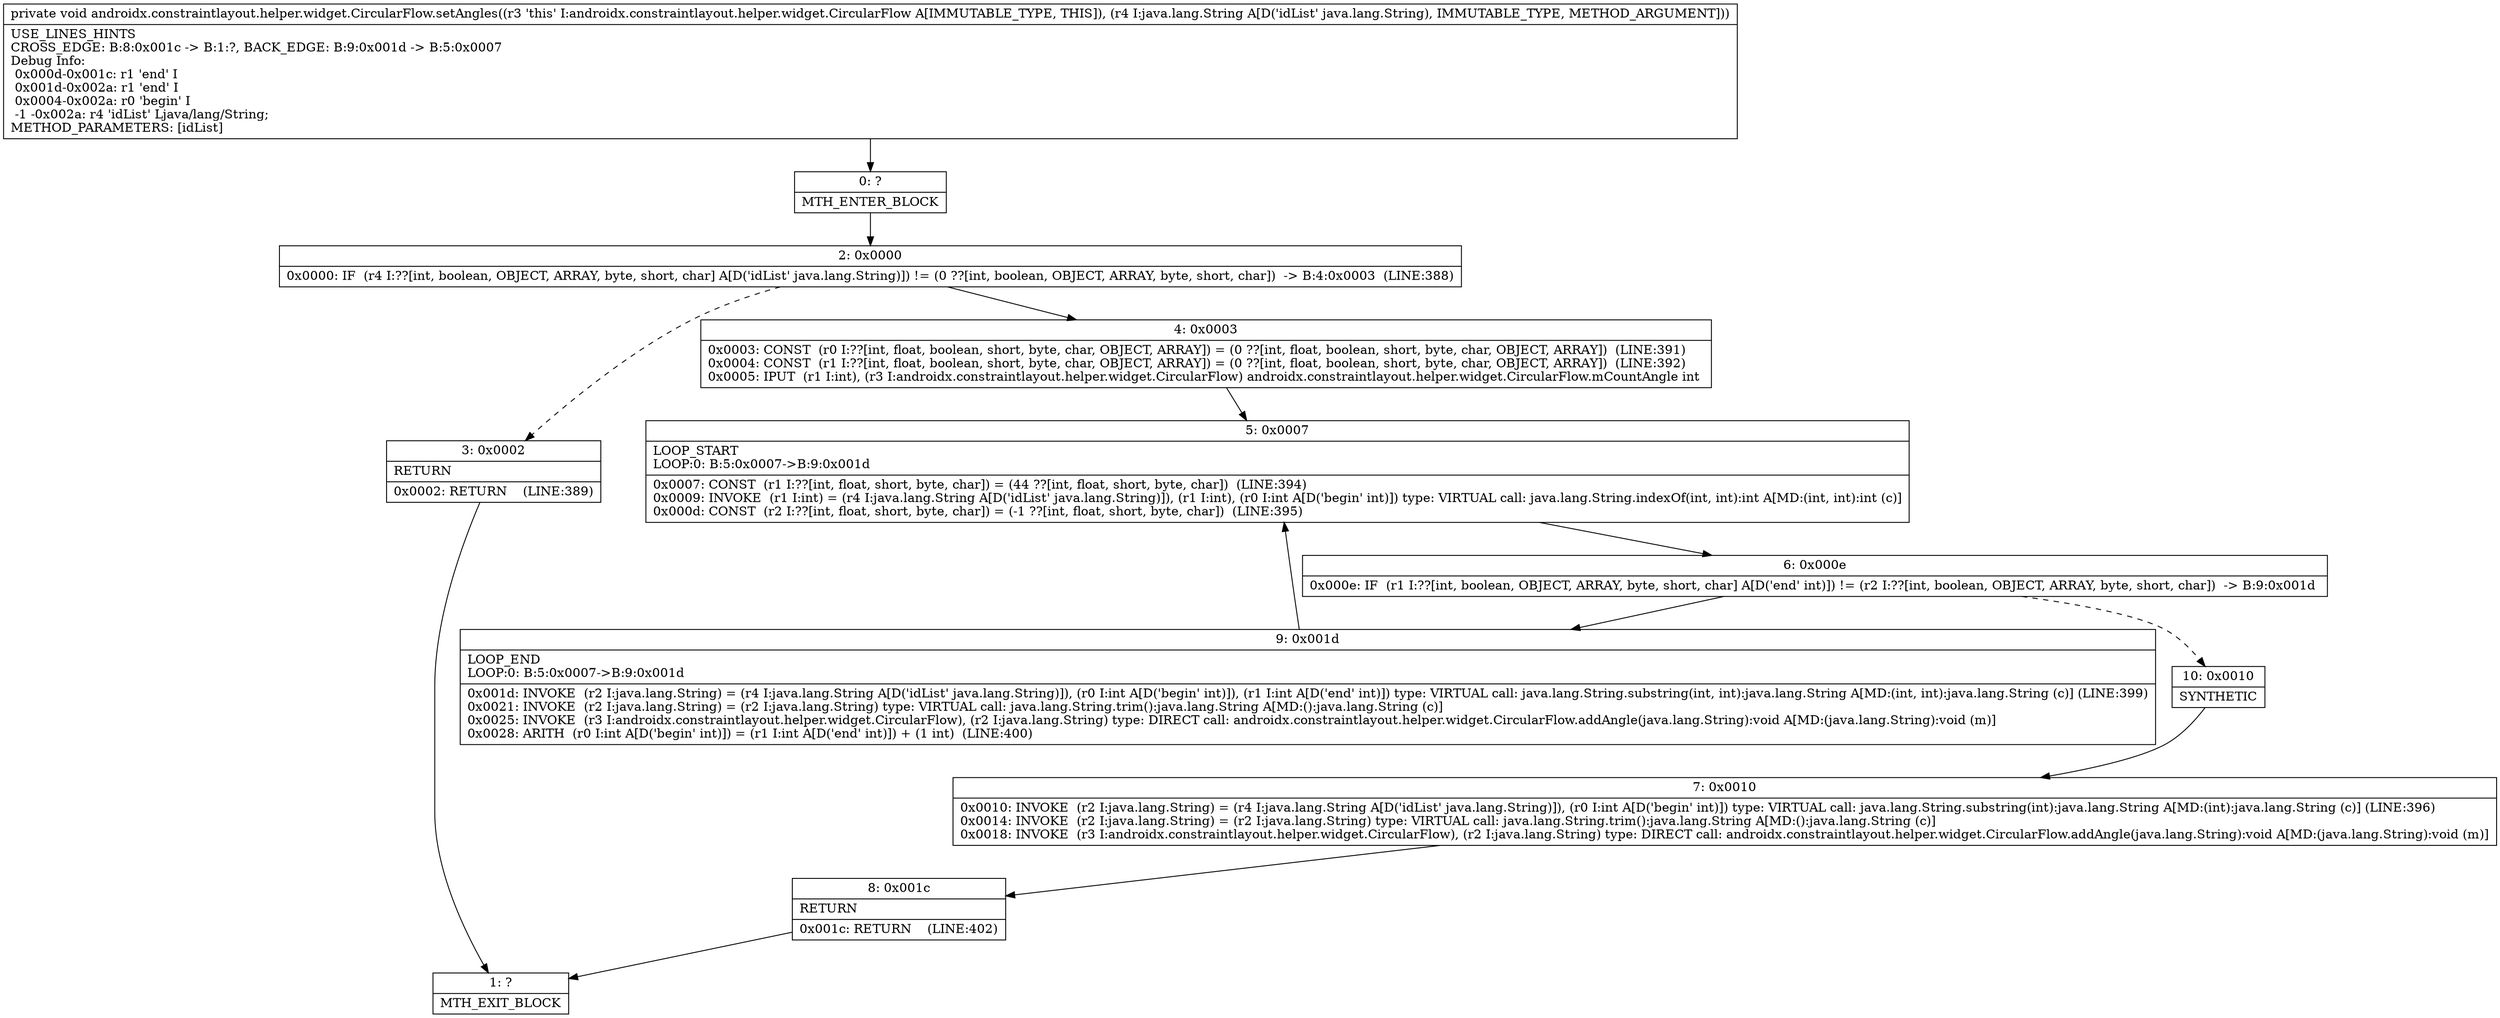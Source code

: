 digraph "CFG forandroidx.constraintlayout.helper.widget.CircularFlow.setAngles(Ljava\/lang\/String;)V" {
Node_0 [shape=record,label="{0\:\ ?|MTH_ENTER_BLOCK\l}"];
Node_2 [shape=record,label="{2\:\ 0x0000|0x0000: IF  (r4 I:??[int, boolean, OBJECT, ARRAY, byte, short, char] A[D('idList' java.lang.String)]) != (0 ??[int, boolean, OBJECT, ARRAY, byte, short, char])  \-\> B:4:0x0003  (LINE:388)\l}"];
Node_3 [shape=record,label="{3\:\ 0x0002|RETURN\l|0x0002: RETURN    (LINE:389)\l}"];
Node_1 [shape=record,label="{1\:\ ?|MTH_EXIT_BLOCK\l}"];
Node_4 [shape=record,label="{4\:\ 0x0003|0x0003: CONST  (r0 I:??[int, float, boolean, short, byte, char, OBJECT, ARRAY]) = (0 ??[int, float, boolean, short, byte, char, OBJECT, ARRAY])  (LINE:391)\l0x0004: CONST  (r1 I:??[int, float, boolean, short, byte, char, OBJECT, ARRAY]) = (0 ??[int, float, boolean, short, byte, char, OBJECT, ARRAY])  (LINE:392)\l0x0005: IPUT  (r1 I:int), (r3 I:androidx.constraintlayout.helper.widget.CircularFlow) androidx.constraintlayout.helper.widget.CircularFlow.mCountAngle int \l}"];
Node_5 [shape=record,label="{5\:\ 0x0007|LOOP_START\lLOOP:0: B:5:0x0007\-\>B:9:0x001d\l|0x0007: CONST  (r1 I:??[int, float, short, byte, char]) = (44 ??[int, float, short, byte, char])  (LINE:394)\l0x0009: INVOKE  (r1 I:int) = (r4 I:java.lang.String A[D('idList' java.lang.String)]), (r1 I:int), (r0 I:int A[D('begin' int)]) type: VIRTUAL call: java.lang.String.indexOf(int, int):int A[MD:(int, int):int (c)]\l0x000d: CONST  (r2 I:??[int, float, short, byte, char]) = (\-1 ??[int, float, short, byte, char])  (LINE:395)\l}"];
Node_6 [shape=record,label="{6\:\ 0x000e|0x000e: IF  (r1 I:??[int, boolean, OBJECT, ARRAY, byte, short, char] A[D('end' int)]) != (r2 I:??[int, boolean, OBJECT, ARRAY, byte, short, char])  \-\> B:9:0x001d \l}"];
Node_9 [shape=record,label="{9\:\ 0x001d|LOOP_END\lLOOP:0: B:5:0x0007\-\>B:9:0x001d\l|0x001d: INVOKE  (r2 I:java.lang.String) = (r4 I:java.lang.String A[D('idList' java.lang.String)]), (r0 I:int A[D('begin' int)]), (r1 I:int A[D('end' int)]) type: VIRTUAL call: java.lang.String.substring(int, int):java.lang.String A[MD:(int, int):java.lang.String (c)] (LINE:399)\l0x0021: INVOKE  (r2 I:java.lang.String) = (r2 I:java.lang.String) type: VIRTUAL call: java.lang.String.trim():java.lang.String A[MD:():java.lang.String (c)]\l0x0025: INVOKE  (r3 I:androidx.constraintlayout.helper.widget.CircularFlow), (r2 I:java.lang.String) type: DIRECT call: androidx.constraintlayout.helper.widget.CircularFlow.addAngle(java.lang.String):void A[MD:(java.lang.String):void (m)]\l0x0028: ARITH  (r0 I:int A[D('begin' int)]) = (r1 I:int A[D('end' int)]) + (1 int)  (LINE:400)\l}"];
Node_10 [shape=record,label="{10\:\ 0x0010|SYNTHETIC\l}"];
Node_7 [shape=record,label="{7\:\ 0x0010|0x0010: INVOKE  (r2 I:java.lang.String) = (r4 I:java.lang.String A[D('idList' java.lang.String)]), (r0 I:int A[D('begin' int)]) type: VIRTUAL call: java.lang.String.substring(int):java.lang.String A[MD:(int):java.lang.String (c)] (LINE:396)\l0x0014: INVOKE  (r2 I:java.lang.String) = (r2 I:java.lang.String) type: VIRTUAL call: java.lang.String.trim():java.lang.String A[MD:():java.lang.String (c)]\l0x0018: INVOKE  (r3 I:androidx.constraintlayout.helper.widget.CircularFlow), (r2 I:java.lang.String) type: DIRECT call: androidx.constraintlayout.helper.widget.CircularFlow.addAngle(java.lang.String):void A[MD:(java.lang.String):void (m)]\l}"];
Node_8 [shape=record,label="{8\:\ 0x001c|RETURN\l|0x001c: RETURN    (LINE:402)\l}"];
MethodNode[shape=record,label="{private void androidx.constraintlayout.helper.widget.CircularFlow.setAngles((r3 'this' I:androidx.constraintlayout.helper.widget.CircularFlow A[IMMUTABLE_TYPE, THIS]), (r4 I:java.lang.String A[D('idList' java.lang.String), IMMUTABLE_TYPE, METHOD_ARGUMENT]))  | USE_LINES_HINTS\lCROSS_EDGE: B:8:0x001c \-\> B:1:?, BACK_EDGE: B:9:0x001d \-\> B:5:0x0007\lDebug Info:\l  0x000d\-0x001c: r1 'end' I\l  0x001d\-0x002a: r1 'end' I\l  0x0004\-0x002a: r0 'begin' I\l  \-1 \-0x002a: r4 'idList' Ljava\/lang\/String;\lMETHOD_PARAMETERS: [idList]\l}"];
MethodNode -> Node_0;Node_0 -> Node_2;
Node_2 -> Node_3[style=dashed];
Node_2 -> Node_4;
Node_3 -> Node_1;
Node_4 -> Node_5;
Node_5 -> Node_6;
Node_6 -> Node_9;
Node_6 -> Node_10[style=dashed];
Node_9 -> Node_5;
Node_10 -> Node_7;
Node_7 -> Node_8;
Node_8 -> Node_1;
}

